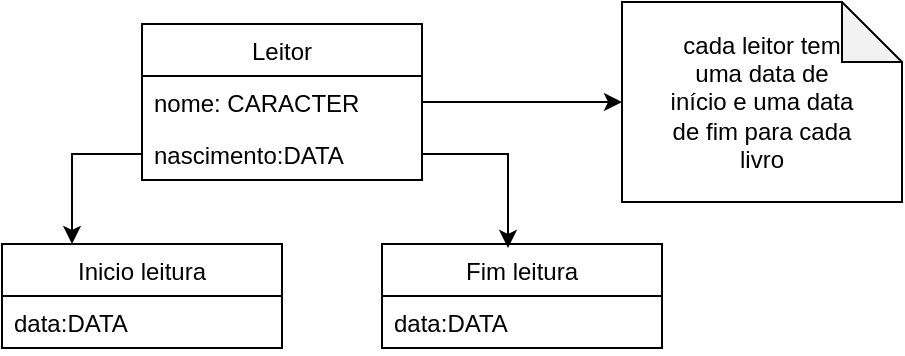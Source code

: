 <mxfile version="14.6.13" type="github"><diagram id="W4YG1Dug-aeplG3hW8-T" name="Page-1"><mxGraphModel dx="780" dy="752" grid="1" gridSize="10" guides="1" tooltips="1" connect="1" arrows="1" fold="1" page="1" pageScale="1" pageWidth="827" pageHeight="1169" math="0" shadow="0"><root><mxCell id="0"/><mxCell id="1" parent="0"/><mxCell id="K4xUTXDkvlHnwQhgeZ6L-11" value="" style="shape=note;whiteSpace=wrap;html=1;backgroundOutline=1;darkOpacity=0.05;" vertex="1" parent="1"><mxGeometry x="440" y="549" width="140" height="100" as="geometry"/></mxCell><mxCell id="K4xUTXDkvlHnwQhgeZ6L-13" value="cada leitor tem uma data de início e uma data de fim para cada livro" style="text;html=1;strokeColor=none;fillColor=none;align=center;verticalAlign=middle;whiteSpace=wrap;rounded=0;" vertex="1" parent="1"><mxGeometry x="460" y="564" width="100" height="70" as="geometry"/></mxCell><mxCell id="K4xUTXDkvlHnwQhgeZ6L-14" value="Leitor" style="swimlane;fontStyle=0;childLayout=stackLayout;horizontal=1;startSize=26;fillColor=none;horizontalStack=0;resizeParent=1;resizeParentMax=0;resizeLast=0;collapsible=1;marginBottom=0;" vertex="1" parent="1"><mxGeometry x="200" y="560" width="140" height="78" as="geometry"/></mxCell><mxCell id="K4xUTXDkvlHnwQhgeZ6L-15" value="nome: CARACTER" style="text;strokeColor=none;fillColor=none;align=left;verticalAlign=top;spacingLeft=4;spacingRight=4;overflow=hidden;rotatable=0;points=[[0,0.5],[1,0.5]];portConstraint=eastwest;" vertex="1" parent="K4xUTXDkvlHnwQhgeZ6L-14"><mxGeometry y="26" width="140" height="26" as="geometry"/></mxCell><mxCell id="K4xUTXDkvlHnwQhgeZ6L-16" value="nascimento:DATA" style="text;strokeColor=none;fillColor=none;align=left;verticalAlign=top;spacingLeft=4;spacingRight=4;overflow=hidden;rotatable=0;points=[[0,0.5],[1,0.5]];portConstraint=eastwest;" vertex="1" parent="K4xUTXDkvlHnwQhgeZ6L-14"><mxGeometry y="52" width="140" height="26" as="geometry"/></mxCell><mxCell id="K4xUTXDkvlHnwQhgeZ6L-18" value="Inicio leitura" style="swimlane;fontStyle=0;childLayout=stackLayout;horizontal=1;startSize=26;fillColor=none;horizontalStack=0;resizeParent=1;resizeParentMax=0;resizeLast=0;collapsible=1;marginBottom=0;" vertex="1" parent="1"><mxGeometry x="130" y="670" width="140" height="52" as="geometry"/></mxCell><mxCell id="K4xUTXDkvlHnwQhgeZ6L-19" value="data:DATA" style="text;strokeColor=none;fillColor=none;align=left;verticalAlign=top;spacingLeft=4;spacingRight=4;overflow=hidden;rotatable=0;points=[[0,0.5],[1,0.5]];portConstraint=eastwest;" vertex="1" parent="K4xUTXDkvlHnwQhgeZ6L-18"><mxGeometry y="26" width="140" height="26" as="geometry"/></mxCell><mxCell id="K4xUTXDkvlHnwQhgeZ6L-22" value="Fim leitura" style="swimlane;fontStyle=0;childLayout=stackLayout;horizontal=1;startSize=26;fillColor=none;horizontalStack=0;resizeParent=1;resizeParentMax=0;resizeLast=0;collapsible=1;marginBottom=0;" vertex="1" parent="1"><mxGeometry x="320" y="670" width="140" height="52" as="geometry"/></mxCell><mxCell id="K4xUTXDkvlHnwQhgeZ6L-23" value="data:DATA" style="text;strokeColor=none;fillColor=none;align=left;verticalAlign=top;spacingLeft=4;spacingRight=4;overflow=hidden;rotatable=0;points=[[0,0.5],[1,0.5]];portConstraint=eastwest;" vertex="1" parent="K4xUTXDkvlHnwQhgeZ6L-22"><mxGeometry y="26" width="140" height="26" as="geometry"/></mxCell><mxCell id="K4xUTXDkvlHnwQhgeZ6L-26" style="edgeStyle=orthogonalEdgeStyle;rounded=0;orthogonalLoop=1;jettySize=auto;html=1;exitX=1;exitY=0.5;exitDx=0;exitDy=0;entryX=0;entryY=0.5;entryDx=0;entryDy=0;entryPerimeter=0;" edge="1" parent="1" source="K4xUTXDkvlHnwQhgeZ6L-15" target="K4xUTXDkvlHnwQhgeZ6L-11"><mxGeometry relative="1" as="geometry"/></mxCell><mxCell id="K4xUTXDkvlHnwQhgeZ6L-27" style="edgeStyle=orthogonalEdgeStyle;rounded=0;orthogonalLoop=1;jettySize=auto;html=1;exitX=0;exitY=0.5;exitDx=0;exitDy=0;entryX=0.25;entryY=0;entryDx=0;entryDy=0;" edge="1" parent="1" source="K4xUTXDkvlHnwQhgeZ6L-16" target="K4xUTXDkvlHnwQhgeZ6L-18"><mxGeometry relative="1" as="geometry"/></mxCell><mxCell id="K4xUTXDkvlHnwQhgeZ6L-28" style="edgeStyle=orthogonalEdgeStyle;rounded=0;orthogonalLoop=1;jettySize=auto;html=1;exitX=1;exitY=0.5;exitDx=0;exitDy=0;entryX=0.45;entryY=0.038;entryDx=0;entryDy=0;entryPerimeter=0;" edge="1" parent="1" source="K4xUTXDkvlHnwQhgeZ6L-16" target="K4xUTXDkvlHnwQhgeZ6L-22"><mxGeometry relative="1" as="geometry"/></mxCell></root></mxGraphModel></diagram></mxfile>